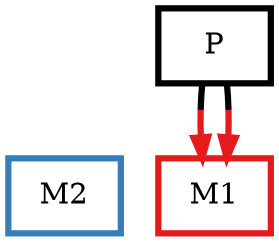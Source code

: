 digraph barS {
	{
		rank=same
	2 [shape=box,penwidth=3,colorscheme=set19,color=2,label="M2"]
	}
	{
		rank=same
		2 [shape=box,penwidth=3,colorscheme=set19,color=2,label="M2"]
		1 [shape=box,penwidth=3,colorscheme=set19,color=1,label="M1"]
	}
	0 [shape=box,penwidth=3,colorscheme=set19,color=0,label="P"]
	0 -> 1 [penwidth=3,colorscheme=set19,color="0;0.5:1"]
	0 -> 1 [penwidth=3,colorscheme=set19,color="0;0.5:1"]
}

